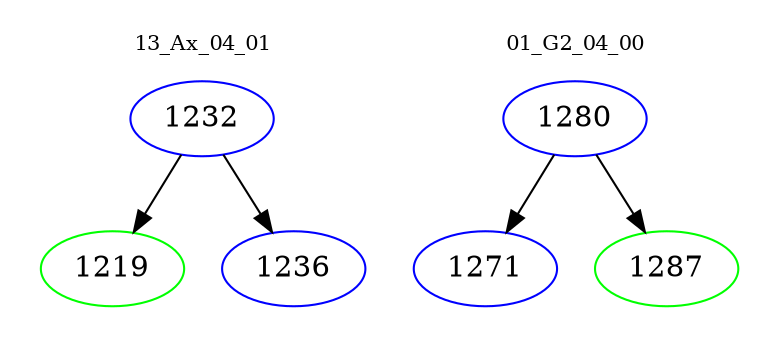 digraph{
subgraph cluster_0 {
color = white
label = "13_Ax_04_01";
fontsize=10;
T0_1232 [label="1232", color="blue"]
T0_1232 -> T0_1219 [color="black"]
T0_1219 [label="1219", color="green"]
T0_1232 -> T0_1236 [color="black"]
T0_1236 [label="1236", color="blue"]
}
subgraph cluster_1 {
color = white
label = "01_G2_04_00";
fontsize=10;
T1_1280 [label="1280", color="blue"]
T1_1280 -> T1_1271 [color="black"]
T1_1271 [label="1271", color="blue"]
T1_1280 -> T1_1287 [color="black"]
T1_1287 [label="1287", color="green"]
}
}
